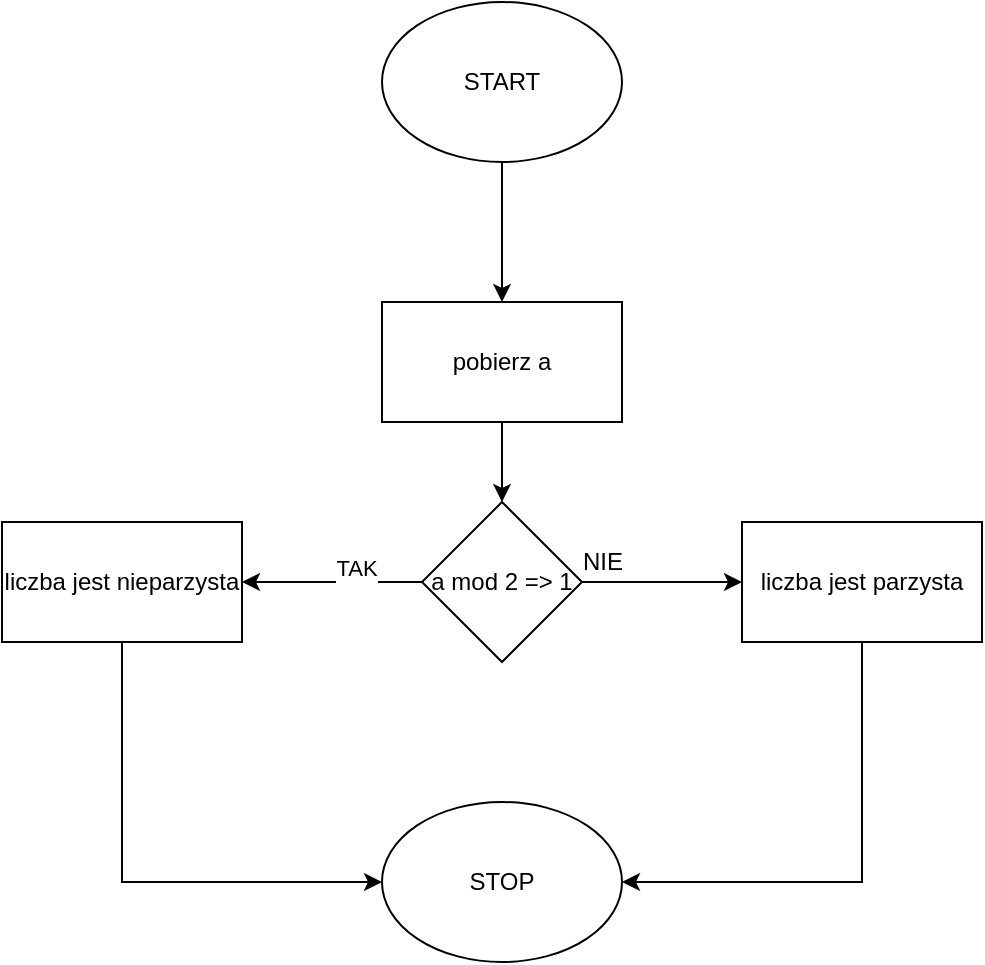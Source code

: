 <mxfile version="21.0.10" type="github"><diagram id="C5RBs43oDa-KdzZeNtuy" name="Page-1"><mxGraphModel dx="2261" dy="782" grid="1" gridSize="10" guides="1" tooltips="1" connect="1" arrows="1" fold="1" page="1" pageScale="1" pageWidth="827" pageHeight="1169" math="0" shadow="0"><root><mxCell id="WIyWlLk6GJQsqaUBKTNV-0"/><mxCell id="WIyWlLk6GJQsqaUBKTNV-1" parent="WIyWlLk6GJQsqaUBKTNV-0"/><mxCell id="g6kLAgyGsQ6Pc1wNFWob-1" style="edgeStyle=orthogonalEdgeStyle;rounded=0;orthogonalLoop=1;jettySize=auto;html=1;exitX=0.5;exitY=1;exitDx=0;exitDy=0;" edge="1" parent="WIyWlLk6GJQsqaUBKTNV-1" source="g6kLAgyGsQ6Pc1wNFWob-0"><mxGeometry relative="1" as="geometry"><mxPoint x="220" y="180" as="targetPoint"/></mxGeometry></mxCell><mxCell id="g6kLAgyGsQ6Pc1wNFWob-0" value="START" style="ellipse;whiteSpace=wrap;html=1;" vertex="1" parent="WIyWlLk6GJQsqaUBKTNV-1"><mxGeometry x="160" y="30" width="120" height="80" as="geometry"/></mxCell><mxCell id="g6kLAgyGsQ6Pc1wNFWob-3" style="edgeStyle=orthogonalEdgeStyle;rounded=0;orthogonalLoop=1;jettySize=auto;html=1;exitX=0.5;exitY=1;exitDx=0;exitDy=0;" edge="1" parent="WIyWlLk6GJQsqaUBKTNV-1" source="g6kLAgyGsQ6Pc1wNFWob-2"><mxGeometry relative="1" as="geometry"><mxPoint x="220" y="280" as="targetPoint"/></mxGeometry></mxCell><mxCell id="g6kLAgyGsQ6Pc1wNFWob-2" value="pobierz a" style="rounded=0;whiteSpace=wrap;html=1;" vertex="1" parent="WIyWlLk6GJQsqaUBKTNV-1"><mxGeometry x="160" y="180" width="120" height="60" as="geometry"/></mxCell><mxCell id="g6kLAgyGsQ6Pc1wNFWob-10" style="edgeStyle=orthogonalEdgeStyle;rounded=0;orthogonalLoop=1;jettySize=auto;html=1;exitX=1;exitY=0.5;exitDx=0;exitDy=0;" edge="1" parent="WIyWlLk6GJQsqaUBKTNV-1" source="g6kLAgyGsQ6Pc1wNFWob-8"><mxGeometry relative="1" as="geometry"><mxPoint x="340" y="320" as="targetPoint"/></mxGeometry></mxCell><mxCell id="g6kLAgyGsQ6Pc1wNFWob-13" style="edgeStyle=orthogonalEdgeStyle;rounded=0;orthogonalLoop=1;jettySize=auto;html=1;exitX=0;exitY=0.5;exitDx=0;exitDy=0;" edge="1" parent="WIyWlLk6GJQsqaUBKTNV-1" source="g6kLAgyGsQ6Pc1wNFWob-8"><mxGeometry relative="1" as="geometry"><mxPoint x="90" y="320" as="targetPoint"/></mxGeometry></mxCell><mxCell id="g6kLAgyGsQ6Pc1wNFWob-14" value="&lt;div&gt;TAK&lt;/div&gt;&lt;div&gt;&lt;br&gt;&lt;/div&gt;" style="edgeLabel;html=1;align=center;verticalAlign=middle;resizable=0;points=[];" vertex="1" connectable="0" parent="g6kLAgyGsQ6Pc1wNFWob-13"><mxGeometry x="-0.267" relative="1" as="geometry"><mxPoint as="offset"/></mxGeometry></mxCell><mxCell id="g6kLAgyGsQ6Pc1wNFWob-8" value="a mod 2 =&amp;gt; 1" style="rhombus;whiteSpace=wrap;html=1;" vertex="1" parent="WIyWlLk6GJQsqaUBKTNV-1"><mxGeometry x="180" y="280" width="80" height="80" as="geometry"/></mxCell><mxCell id="g6kLAgyGsQ6Pc1wNFWob-11" value="&lt;div&gt;NIE&lt;/div&gt;" style="text;html=1;align=center;verticalAlign=middle;resizable=0;points=[];autosize=1;strokeColor=none;fillColor=none;" vertex="1" parent="WIyWlLk6GJQsqaUBKTNV-1"><mxGeometry x="250" y="295" width="40" height="30" as="geometry"/></mxCell><mxCell id="g6kLAgyGsQ6Pc1wNFWob-19" style="edgeStyle=orthogonalEdgeStyle;rounded=0;orthogonalLoop=1;jettySize=auto;html=1;exitX=0.5;exitY=1;exitDx=0;exitDy=0;entryX=1;entryY=0.5;entryDx=0;entryDy=0;" edge="1" parent="WIyWlLk6GJQsqaUBKTNV-1" source="g6kLAgyGsQ6Pc1wNFWob-15" target="g6kLAgyGsQ6Pc1wNFWob-17"><mxGeometry relative="1" as="geometry"/></mxCell><mxCell id="g6kLAgyGsQ6Pc1wNFWob-15" value="liczba jest parzysta" style="rounded=0;whiteSpace=wrap;html=1;" vertex="1" parent="WIyWlLk6GJQsqaUBKTNV-1"><mxGeometry x="340" y="290" width="120" height="60" as="geometry"/></mxCell><mxCell id="g6kLAgyGsQ6Pc1wNFWob-18" style="edgeStyle=orthogonalEdgeStyle;rounded=0;orthogonalLoop=1;jettySize=auto;html=1;exitX=0.5;exitY=1;exitDx=0;exitDy=0;entryX=0;entryY=0.5;entryDx=0;entryDy=0;" edge="1" parent="WIyWlLk6GJQsqaUBKTNV-1" source="g6kLAgyGsQ6Pc1wNFWob-16" target="g6kLAgyGsQ6Pc1wNFWob-17"><mxGeometry relative="1" as="geometry"/></mxCell><mxCell id="g6kLAgyGsQ6Pc1wNFWob-16" value="liczba jest nieparzysta" style="rounded=0;whiteSpace=wrap;html=1;" vertex="1" parent="WIyWlLk6GJQsqaUBKTNV-1"><mxGeometry x="-30" y="290" width="120" height="60" as="geometry"/></mxCell><mxCell id="g6kLAgyGsQ6Pc1wNFWob-17" value="STOP" style="ellipse;whiteSpace=wrap;html=1;" vertex="1" parent="WIyWlLk6GJQsqaUBKTNV-1"><mxGeometry x="160" y="430" width="120" height="80" as="geometry"/></mxCell></root></mxGraphModel></diagram></mxfile>